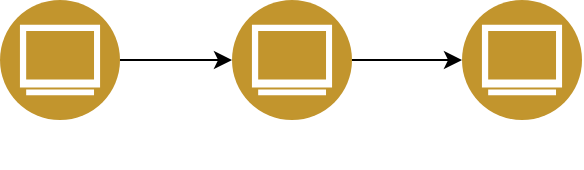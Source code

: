 <mxfile>
    <diagram id="lNQURx5Qq6qpdZ8q0cE-" name="Page-1">
        <mxGraphModel dx="458" dy="405" grid="0" gridSize="10" guides="1" tooltips="1" connect="1" arrows="1" fold="1" page="1" pageScale="1" pageWidth="850" pageHeight="1100" math="0" shadow="0">
            <root>
                <mxCell id="0"/>
                <mxCell id="1" parent="0"/>
                <mxCell id="6" value="" style="edgeStyle=none;html=1;fontColor=#FFFFFF;" edge="1" parent="1" source="2" target="5">
                    <mxGeometry relative="1" as="geometry"/>
                </mxCell>
                <mxCell id="2" value="&lt;font color=&quot;#ffffff&quot;&gt;Login&lt;/font&gt;" style="aspect=fixed;perimeter=ellipsePerimeter;html=1;align=center;shadow=0;dashed=0;fontColor=#4277BB;labelBackgroundColor=#ffffff;fontSize=12;spacingTop=3;image;image=img/lib/ibm/users/browser.svg;" vertex="1" parent="1">
                    <mxGeometry x="206" y="136" width="60" height="60" as="geometry"/>
                </mxCell>
                <mxCell id="8" value="" style="edgeStyle=none;html=1;fontColor=#FFFFFF;" edge="1" parent="1" source="5" target="7">
                    <mxGeometry relative="1" as="geometry"/>
                </mxCell>
                <mxCell id="5" value="&lt;font color=&quot;#ffffff&quot;&gt;Cursos&lt;/font&gt;" style="aspect=fixed;perimeter=ellipsePerimeter;html=1;align=center;shadow=0;dashed=0;fontColor=#4277BB;labelBackgroundColor=#ffffff;fontSize=12;spacingTop=3;image;image=img/lib/ibm/users/browser.svg;" vertex="1" parent="1">
                    <mxGeometry x="322" y="136" width="60" height="60" as="geometry"/>
                </mxCell>
                <mxCell id="7" value="&lt;font color=&quot;#ffffff&quot;&gt;Curso&lt;/font&gt;" style="aspect=fixed;perimeter=ellipsePerimeter;html=1;align=center;shadow=0;dashed=0;fontColor=#4277BB;labelBackgroundColor=#ffffff;fontSize=12;spacingTop=3;image;image=img/lib/ibm/users/browser.svg;" vertex="1" parent="1">
                    <mxGeometry x="437" y="136" width="60" height="60" as="geometry"/>
                </mxCell>
            </root>
        </mxGraphModel>
    </diagram>
</mxfile>